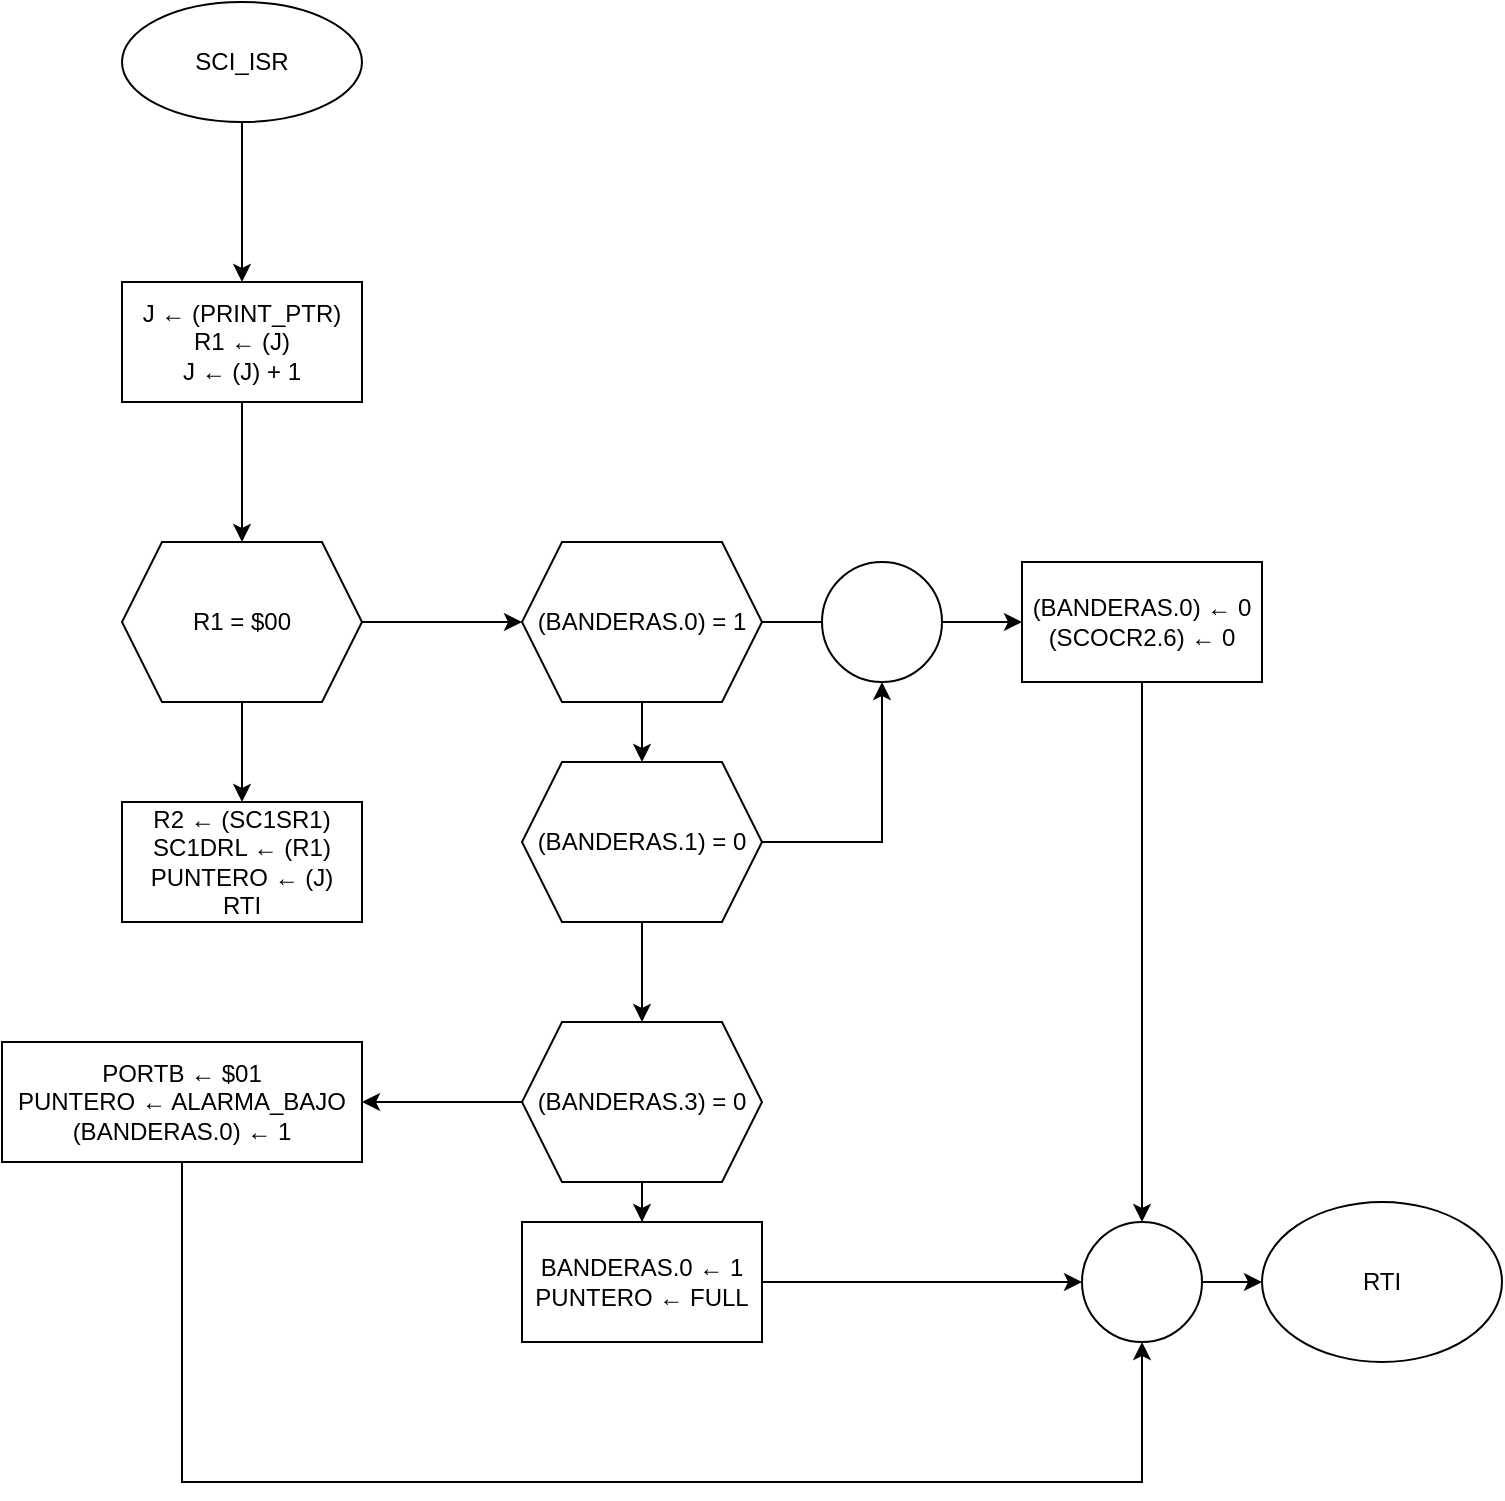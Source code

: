 <mxfile version="14.3.1" type="device"><diagram id="PpkQfnpJJ8YixZUFWDaL" name="Page-1"><mxGraphModel dx="1167" dy="1383" grid="1" gridSize="10" guides="1" tooltips="1" connect="1" arrows="1" fold="1" page="1" pageScale="1" pageWidth="850" pageHeight="1100" math="0" shadow="0"><root><mxCell id="0"/><mxCell id="1" parent="0"/><mxCell id="wj0bnA65AxEbO2I9A1cu-3" value="" style="edgeStyle=orthogonalEdgeStyle;rounded=0;orthogonalLoop=1;jettySize=auto;html=1;" edge="1" parent="1" source="wj0bnA65AxEbO2I9A1cu-1" target="wj0bnA65AxEbO2I9A1cu-2"><mxGeometry relative="1" as="geometry"/></mxCell><mxCell id="wj0bnA65AxEbO2I9A1cu-1" value="SCI_ISR" style="ellipse;whiteSpace=wrap;html=1;" vertex="1" parent="1"><mxGeometry x="80" y="90" width="120" height="60" as="geometry"/></mxCell><mxCell id="wj0bnA65AxEbO2I9A1cu-5" value="" style="edgeStyle=orthogonalEdgeStyle;rounded=0;orthogonalLoop=1;jettySize=auto;html=1;" edge="1" parent="1" source="wj0bnA65AxEbO2I9A1cu-2" target="wj0bnA65AxEbO2I9A1cu-4"><mxGeometry relative="1" as="geometry"/></mxCell><mxCell id="wj0bnA65AxEbO2I9A1cu-2" value="&lt;div&gt;J ← (PRINT_PTR)&lt;/div&gt;&lt;div&gt;R1 ← (J)&lt;/div&gt;&lt;div&gt;J ← (J) + 1&lt;/div&gt;" style="whiteSpace=wrap;html=1;" vertex="1" parent="1"><mxGeometry x="80" y="230" width="120" height="60" as="geometry"/></mxCell><mxCell id="wj0bnA65AxEbO2I9A1cu-7" value="" style="edgeStyle=orthogonalEdgeStyle;rounded=0;orthogonalLoop=1;jettySize=auto;html=1;" edge="1" parent="1" source="wj0bnA65AxEbO2I9A1cu-4" target="wj0bnA65AxEbO2I9A1cu-6"><mxGeometry relative="1" as="geometry"/></mxCell><mxCell id="wj0bnA65AxEbO2I9A1cu-13" value="" style="edgeStyle=orthogonalEdgeStyle;rounded=0;orthogonalLoop=1;jettySize=auto;html=1;" edge="1" parent="1" source="wj0bnA65AxEbO2I9A1cu-4" target="wj0bnA65AxEbO2I9A1cu-12"><mxGeometry relative="1" as="geometry"/></mxCell><mxCell id="wj0bnA65AxEbO2I9A1cu-4" value="R1 = $00" style="shape=hexagon;perimeter=hexagonPerimeter2;whiteSpace=wrap;html=1;fixedSize=1;" vertex="1" parent="1"><mxGeometry x="80" y="360" width="120" height="80" as="geometry"/></mxCell><mxCell id="wj0bnA65AxEbO2I9A1cu-6" value="&lt;div&gt;R2 ← (SC1SR1)&lt;/div&gt;&lt;div&gt;SC1DRL ← (R1)&lt;/div&gt;&lt;div&gt;PUNTERO ← (J)&lt;/div&gt;&lt;div&gt;RTI&lt;br&gt;&lt;/div&gt;" style="whiteSpace=wrap;html=1;" vertex="1" parent="1"><mxGeometry x="80" y="490" width="120" height="60" as="geometry"/></mxCell><mxCell id="wj0bnA65AxEbO2I9A1cu-8" value="RTI" style="ellipse;whiteSpace=wrap;html=1;" vertex="1" parent="1"><mxGeometry x="650" y="690" width="120" height="80" as="geometry"/></mxCell><mxCell id="wj0bnA65AxEbO2I9A1cu-15" value="" style="edgeStyle=orthogonalEdgeStyle;rounded=0;orthogonalLoop=1;jettySize=auto;html=1;" edge="1" parent="1" source="wj0bnA65AxEbO2I9A1cu-12" target="wj0bnA65AxEbO2I9A1cu-14"><mxGeometry relative="1" as="geometry"/></mxCell><mxCell id="wj0bnA65AxEbO2I9A1cu-24" value="" style="edgeStyle=orthogonalEdgeStyle;rounded=0;orthogonalLoop=1;jettySize=auto;html=1;" edge="1" parent="1" source="wj0bnA65AxEbO2I9A1cu-12"><mxGeometry relative="1" as="geometry"><mxPoint x="480" y="400" as="targetPoint"/></mxGeometry></mxCell><mxCell id="wj0bnA65AxEbO2I9A1cu-12" value="(BANDERAS.0) = 1" style="shape=hexagon;perimeter=hexagonPerimeter2;whiteSpace=wrap;html=1;fixedSize=1;" vertex="1" parent="1"><mxGeometry x="280" y="360" width="120" height="80" as="geometry"/></mxCell><mxCell id="wj0bnA65AxEbO2I9A1cu-17" value="" style="edgeStyle=orthogonalEdgeStyle;rounded=0;orthogonalLoop=1;jettySize=auto;html=1;" edge="1" parent="1" source="wj0bnA65AxEbO2I9A1cu-14" target="wj0bnA65AxEbO2I9A1cu-16"><mxGeometry relative="1" as="geometry"/></mxCell><mxCell id="wj0bnA65AxEbO2I9A1cu-28" style="edgeStyle=orthogonalEdgeStyle;rounded=0;orthogonalLoop=1;jettySize=auto;html=1;entryX=0.5;entryY=1;entryDx=0;entryDy=0;" edge="1" parent="1" source="wj0bnA65AxEbO2I9A1cu-14" target="wj0bnA65AxEbO2I9A1cu-25"><mxGeometry relative="1" as="geometry"/></mxCell><mxCell id="wj0bnA65AxEbO2I9A1cu-14" value="(BANDERAS.1) = 0" style="shape=hexagon;perimeter=hexagonPerimeter2;whiteSpace=wrap;html=1;fixedSize=1;" vertex="1" parent="1"><mxGeometry x="280" y="470" width="120" height="80" as="geometry"/></mxCell><mxCell id="wj0bnA65AxEbO2I9A1cu-19" value="" style="edgeStyle=orthogonalEdgeStyle;rounded=0;orthogonalLoop=1;jettySize=auto;html=1;" edge="1" parent="1" source="wj0bnA65AxEbO2I9A1cu-16" target="wj0bnA65AxEbO2I9A1cu-18"><mxGeometry relative="1" as="geometry"/></mxCell><mxCell id="wj0bnA65AxEbO2I9A1cu-32" value="" style="edgeStyle=orthogonalEdgeStyle;rounded=0;orthogonalLoop=1;jettySize=auto;html=1;" edge="1" parent="1" source="wj0bnA65AxEbO2I9A1cu-16" target="wj0bnA65AxEbO2I9A1cu-31"><mxGeometry relative="1" as="geometry"/></mxCell><mxCell id="wj0bnA65AxEbO2I9A1cu-16" value="(BANDERAS.3) = 0" style="shape=hexagon;perimeter=hexagonPerimeter2;whiteSpace=wrap;html=1;fixedSize=1;" vertex="1" parent="1"><mxGeometry x="280" y="600" width="120" height="80" as="geometry"/></mxCell><mxCell id="wj0bnA65AxEbO2I9A1cu-22" style="edgeStyle=orthogonalEdgeStyle;rounded=0;orthogonalLoop=1;jettySize=auto;html=1;entryX=0;entryY=0.5;entryDx=0;entryDy=0;" edge="1" parent="1" source="wj0bnA65AxEbO2I9A1cu-18" target="wj0bnA65AxEbO2I9A1cu-20"><mxGeometry relative="1" as="geometry"><mxPoint x="490" y="730" as="targetPoint"/></mxGeometry></mxCell><mxCell id="wj0bnA65AxEbO2I9A1cu-18" value="&lt;div&gt;BANDERAS.0 ← 1&lt;/div&gt;&lt;div&gt;PUNTERO ← FULL&lt;br&gt;&lt;/div&gt;" style="whiteSpace=wrap;html=1;" vertex="1" parent="1"><mxGeometry x="280" y="700" width="120" height="60" as="geometry"/></mxCell><mxCell id="wj0bnA65AxEbO2I9A1cu-21" value="" style="edgeStyle=orthogonalEdgeStyle;rounded=0;orthogonalLoop=1;jettySize=auto;html=1;" edge="1" parent="1" source="wj0bnA65AxEbO2I9A1cu-20" target="wj0bnA65AxEbO2I9A1cu-8"><mxGeometry relative="1" as="geometry"/></mxCell><mxCell id="wj0bnA65AxEbO2I9A1cu-20" value="" style="ellipse;whiteSpace=wrap;html=1;aspect=fixed;" vertex="1" parent="1"><mxGeometry x="560" y="700" width="60" height="60" as="geometry"/></mxCell><mxCell id="wj0bnA65AxEbO2I9A1cu-27" value="" style="edgeStyle=orthogonalEdgeStyle;rounded=0;orthogonalLoop=1;jettySize=auto;html=1;" edge="1" parent="1" source="wj0bnA65AxEbO2I9A1cu-25" target="wj0bnA65AxEbO2I9A1cu-26"><mxGeometry relative="1" as="geometry"/></mxCell><mxCell id="wj0bnA65AxEbO2I9A1cu-25" value="" style="ellipse;whiteSpace=wrap;html=1;aspect=fixed;" vertex="1" parent="1"><mxGeometry x="430" y="370" width="60" height="60" as="geometry"/></mxCell><mxCell id="wj0bnA65AxEbO2I9A1cu-30" style="edgeStyle=orthogonalEdgeStyle;rounded=0;orthogonalLoop=1;jettySize=auto;html=1;entryX=0.5;entryY=0;entryDx=0;entryDy=0;" edge="1" parent="1" source="wj0bnA65AxEbO2I9A1cu-26" target="wj0bnA65AxEbO2I9A1cu-20"><mxGeometry relative="1" as="geometry"/></mxCell><mxCell id="wj0bnA65AxEbO2I9A1cu-26" value="&lt;div&gt;(BANDERAS.0) ← 0&lt;/div&gt;&lt;div&gt;(SCOCR2.6) ← 0&lt;/div&gt;" style="whiteSpace=wrap;html=1;" vertex="1" parent="1"><mxGeometry x="530" y="370" width="120" height="60" as="geometry"/></mxCell><mxCell id="wj0bnA65AxEbO2I9A1cu-33" style="edgeStyle=orthogonalEdgeStyle;rounded=0;orthogonalLoop=1;jettySize=auto;html=1;entryX=0.5;entryY=1;entryDx=0;entryDy=0;" edge="1" parent="1" source="wj0bnA65AxEbO2I9A1cu-31" target="wj0bnA65AxEbO2I9A1cu-20"><mxGeometry relative="1" as="geometry"><Array as="points"><mxPoint x="110" y="830"/><mxPoint x="590" y="830"/></Array></mxGeometry></mxCell><mxCell id="wj0bnA65AxEbO2I9A1cu-31" value="&lt;div&gt;PORTB ← $01&lt;/div&gt;&lt;div&gt;PUNTERO ← ALARMA_BAJO&lt;br&gt;&lt;/div&gt;&lt;div&gt;(BANDERAS.0) ← 1&lt;br&gt;&lt;/div&gt;" style="whiteSpace=wrap;html=1;" vertex="1" parent="1"><mxGeometry x="20" y="610" width="180" height="60" as="geometry"/></mxCell></root></mxGraphModel></diagram></mxfile>